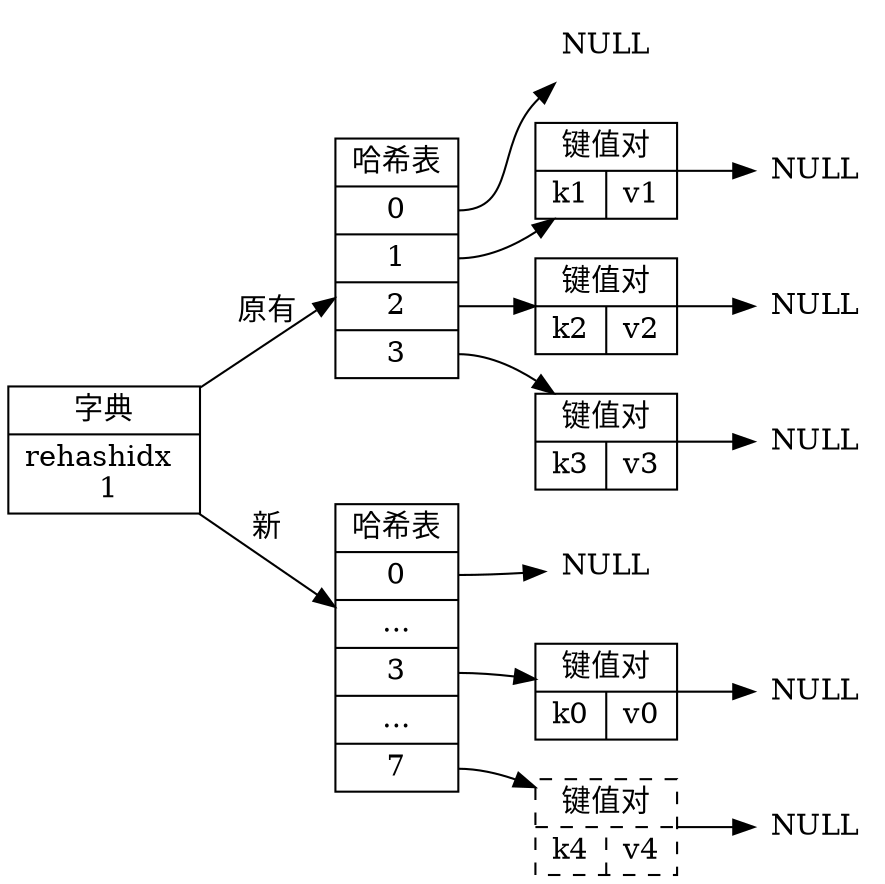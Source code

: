 digraph {

    rankdir = LR;

    //

    node [shape = record];

    dict [label = "字典| rehashidx \n 1"];

    old_hash [label = "哈希表 | <0> 0 | <1> 1 | <2> 2 | <3> 3 "];
    new_hash [label = "哈希表 | <0> 0 | ... | <3> 3 | ... | <7> 7 "]

    kv0 [label = "键值对 | { k0 | v0 }"];
    kv1 [label = "键值对 | { k1 | v1 }"];
    kv2 [label = "键值对 | { k2 | v2 }"];
    kv3 [label = "键值对 | { k3 | v3 }"];
    kv4 [label = "键值对 | { k4 | v4 }", style = dashed];

    //

    node [shape = plaintext, label = "NULL"];

    oldnull0;
    oldnull1;
    oldnull2;
    oldnull3;

    newnull0;
    newnull3;
    newnull7;

    //

    dict -> old_hash [label = "原有"];
    dict -> new_hash [label = "新"];

    old_hash:0 -> oldnull0;
    old_hash:1 -> kv1 -> oldnull1;
    old_hash:2 -> kv2 -> oldnull2;
    old_hash:3 -> kv3 -> oldnull3;

    new_hash:0 -> newnull0;
    new_hash:3 -> kv0 -> newnull3;
    new_hash:7 -> kv4 -> newnull7;
}
